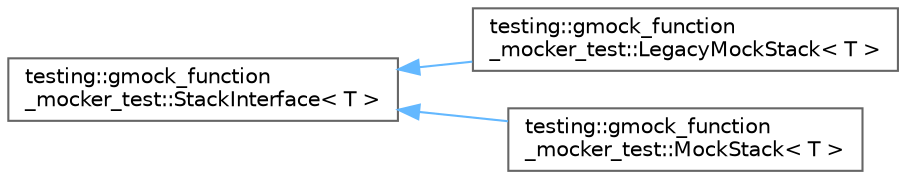 digraph "Graphical Class Hierarchy"
{
 // LATEX_PDF_SIZE
  bgcolor="transparent";
  edge [fontname=Helvetica,fontsize=10,labelfontname=Helvetica,labelfontsize=10];
  node [fontname=Helvetica,fontsize=10,shape=box,height=0.2,width=0.4];
  rankdir="LR";
  Node0 [id="Node000000",label="testing::gmock_function\l_mocker_test::StackInterface\< T \>",height=0.2,width=0.4,color="grey40", fillcolor="white", style="filled",URL="$classtesting_1_1gmock__function__mocker__test_1_1StackInterface.html",tooltip=" "];
  Node0 -> Node1 [id="edge471_Node000000_Node000001",dir="back",color="steelblue1",style="solid",tooltip=" "];
  Node1 [id="Node000001",label="testing::gmock_function\l_mocker_test::LegacyMockStack\< T \>",height=0.2,width=0.4,color="grey40", fillcolor="white", style="filled",URL="$classtesting_1_1gmock__function__mocker__test_1_1LegacyMockStack.html",tooltip=" "];
  Node0 -> Node2 [id="edge472_Node000000_Node000002",dir="back",color="steelblue1",style="solid",tooltip=" "];
  Node2 [id="Node000002",label="testing::gmock_function\l_mocker_test::MockStack\< T \>",height=0.2,width=0.4,color="grey40", fillcolor="white", style="filled",URL="$classtesting_1_1gmock__function__mocker__test_1_1MockStack.html",tooltip=" "];
}
